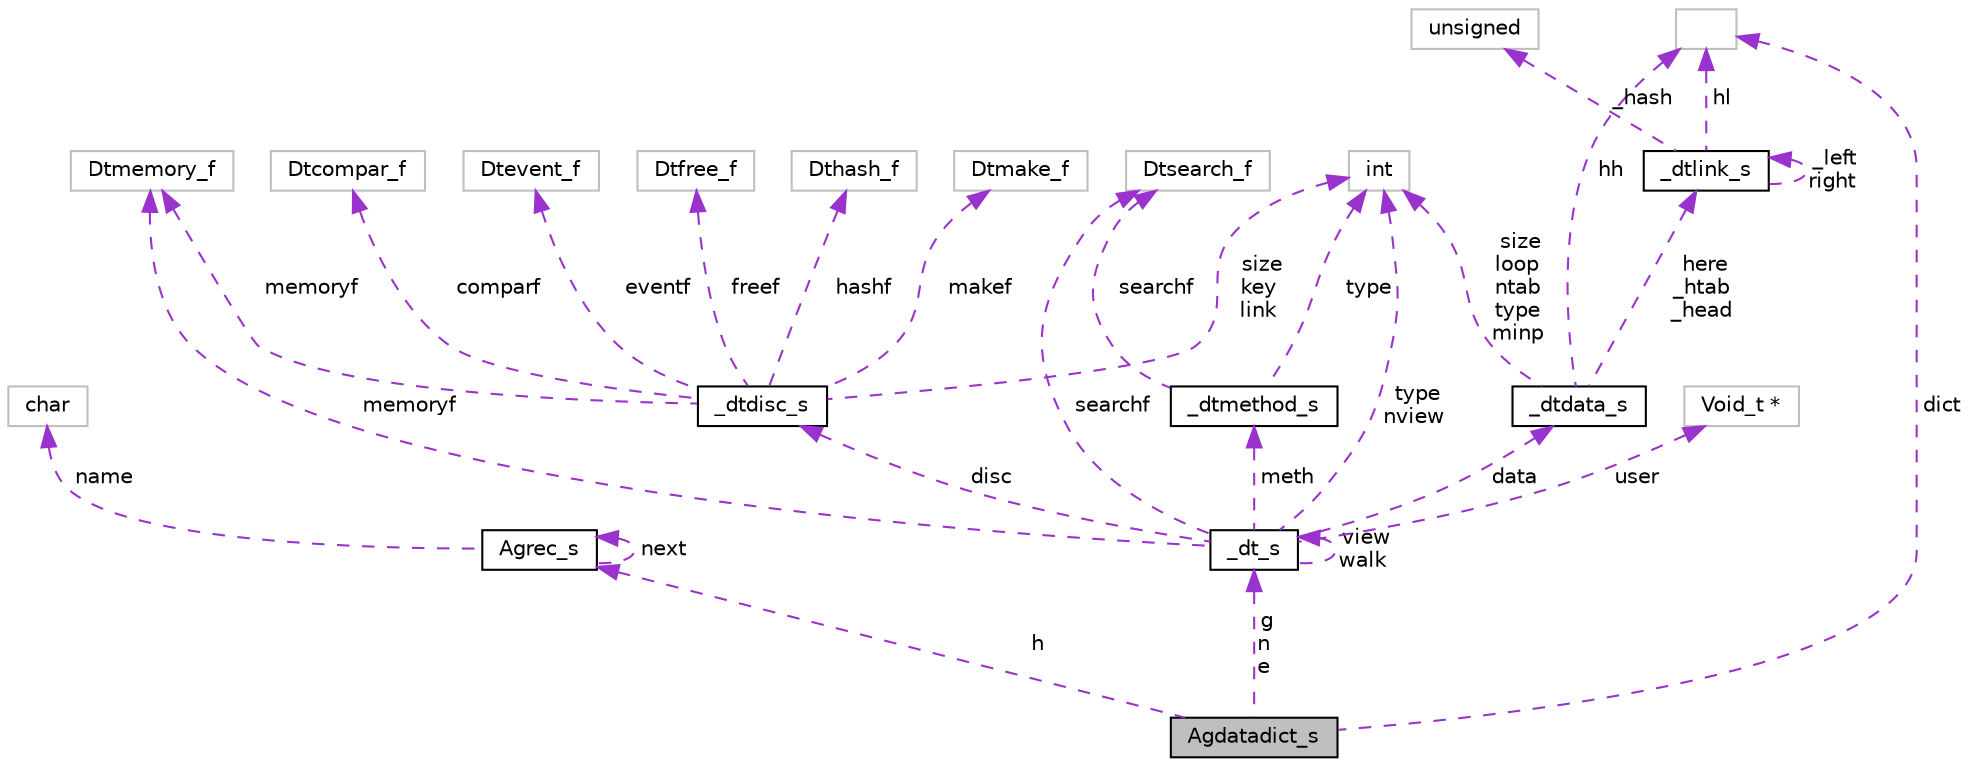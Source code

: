 digraph "Agdatadict_s"
{
  bgcolor="transparent";
  edge [fontname="Helvetica",fontsize="10",labelfontname="Helvetica",labelfontsize="10"];
  node [fontname="Helvetica",fontsize="10",shape=record];
  Node1 [label="Agdatadict_s",height=0.2,width=0.4,color="black", fillcolor="grey75", style="filled", fontcolor="black"];
  Node2 -> Node1 [dir="back",color="darkorchid3",fontsize="10",style="dashed",label=" h" ,fontname="Helvetica"];
  Node2 [label="Agrec_s",height=0.2,width=0.4,color="black",URL="$structAgrec__s.html"];
  Node2 -> Node2 [dir="back",color="darkorchid3",fontsize="10",style="dashed",label=" next" ,fontname="Helvetica"];
  Node3 -> Node2 [dir="back",color="darkorchid3",fontsize="10",style="dashed",label=" name" ,fontname="Helvetica"];
  Node3 [label="char",height=0.2,width=0.4,color="grey75"];
  Node4 -> Node1 [dir="back",color="darkorchid3",fontsize="10",style="dashed",label=" dict" ,fontname="Helvetica"];
  Node4 [label="",height=0.2,width=0.4,color="grey75"];
  Node5 -> Node1 [dir="back",color="darkorchid3",fontsize="10",style="dashed",label=" g\nn\ne" ,fontname="Helvetica"];
  Node5 [label="_dt_s",height=0.2,width=0.4,color="black",URL="$struct__dt__s.html"];
  Node6 -> Node5 [dir="back",color="darkorchid3",fontsize="10",style="dashed",label=" disc" ,fontname="Helvetica"];
  Node6 [label="_dtdisc_s",height=0.2,width=0.4,color="black",URL="$struct__dtdisc__s.html"];
  Node7 -> Node6 [dir="back",color="darkorchid3",fontsize="10",style="dashed",label=" freef" ,fontname="Helvetica"];
  Node7 [label="Dtfree_f",height=0.2,width=0.4,color="grey75"];
  Node8 -> Node6 [dir="back",color="darkorchid3",fontsize="10",style="dashed",label=" eventf" ,fontname="Helvetica"];
  Node8 [label="Dtevent_f",height=0.2,width=0.4,color="grey75"];
  Node9 -> Node6 [dir="back",color="darkorchid3",fontsize="10",style="dashed",label=" makef" ,fontname="Helvetica"];
  Node9 [label="Dtmake_f",height=0.2,width=0.4,color="grey75"];
  Node10 -> Node6 [dir="back",color="darkorchid3",fontsize="10",style="dashed",label=" comparf" ,fontname="Helvetica"];
  Node10 [label="Dtcompar_f",height=0.2,width=0.4,color="grey75"];
  Node11 -> Node6 [dir="back",color="darkorchid3",fontsize="10",style="dashed",label=" size\nkey\nlink" ,fontname="Helvetica"];
  Node11 [label="int",height=0.2,width=0.4,color="grey75"];
  Node12 -> Node6 [dir="back",color="darkorchid3",fontsize="10",style="dashed",label=" memoryf" ,fontname="Helvetica"];
  Node12 [label="Dtmemory_f",height=0.2,width=0.4,color="grey75"];
  Node13 -> Node6 [dir="back",color="darkorchid3",fontsize="10",style="dashed",label=" hashf" ,fontname="Helvetica"];
  Node13 [label="Dthash_f",height=0.2,width=0.4,color="grey75"];
  Node14 -> Node5 [dir="back",color="darkorchid3",fontsize="10",style="dashed",label=" data" ,fontname="Helvetica"];
  Node14 [label="_dtdata_s",height=0.2,width=0.4,color="black",URL="$struct__dtdata__s.html"];
  Node4 -> Node14 [dir="back",color="darkorchid3",fontsize="10",style="dashed",label=" hh" ,fontname="Helvetica"];
  Node15 -> Node14 [dir="back",color="darkorchid3",fontsize="10",style="dashed",label=" here\n_htab\n_head" ,fontname="Helvetica"];
  Node15 [label="_dtlink_s",height=0.2,width=0.4,color="black",URL="$struct__dtlink__s.html"];
  Node15 -> Node15 [dir="back",color="darkorchid3",fontsize="10",style="dashed",label=" _left\nright" ,fontname="Helvetica"];
  Node4 -> Node15 [dir="back",color="darkorchid3",fontsize="10",style="dashed",label=" hl" ,fontname="Helvetica"];
  Node16 -> Node15 [dir="back",color="darkorchid3",fontsize="10",style="dashed",label=" _hash" ,fontname="Helvetica"];
  Node16 [label="unsigned",height=0.2,width=0.4,color="grey75"];
  Node11 -> Node14 [dir="back",color="darkorchid3",fontsize="10",style="dashed",label=" size\nloop\nntab\ntype\nminp" ,fontname="Helvetica"];
  Node17 -> Node5 [dir="back",color="darkorchid3",fontsize="10",style="dashed",label=" user" ,fontname="Helvetica"];
  Node17 [label="Void_t *",height=0.2,width=0.4,color="grey75"];
  Node11 -> Node5 [dir="back",color="darkorchid3",fontsize="10",style="dashed",label=" type\nnview" ,fontname="Helvetica"];
  Node5 -> Node5 [dir="back",color="darkorchid3",fontsize="10",style="dashed",label=" view\nwalk" ,fontname="Helvetica"];
  Node12 -> Node5 [dir="back",color="darkorchid3",fontsize="10",style="dashed",label=" memoryf" ,fontname="Helvetica"];
  Node18 -> Node5 [dir="back",color="darkorchid3",fontsize="10",style="dashed",label=" searchf" ,fontname="Helvetica"];
  Node18 [label="Dtsearch_f",height=0.2,width=0.4,color="grey75"];
  Node19 -> Node5 [dir="back",color="darkorchid3",fontsize="10",style="dashed",label=" meth" ,fontname="Helvetica"];
  Node19 [label="_dtmethod_s",height=0.2,width=0.4,color="black",URL="$struct__dtmethod__s.html"];
  Node11 -> Node19 [dir="back",color="darkorchid3",fontsize="10",style="dashed",label=" type" ,fontname="Helvetica"];
  Node18 -> Node19 [dir="back",color="darkorchid3",fontsize="10",style="dashed",label=" searchf" ,fontname="Helvetica"];
}
